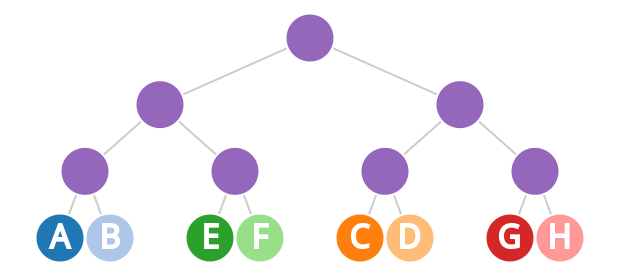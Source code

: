 {
  "$schema": "https://vega.github.io/schema/vega/v3.0.json",
  "width": 300,
  "height": 100,
  "padding": 5,
  "signals": [
    {"name": "generate", "value": true, "bind": {"input": "checkbox"}}
  ],
  "data": [
    {
      "name": "tree",
      "values": [
        {"id": "A", "job": "Doctor", "region": "East"},
        {"id": "B", "job": "Doctor", "region": "East"},
        {"id": "C", "job": "Lawyer", "region": "East"},
        {"id": "D", "job": "Lawyer", "region": "East"},
        {"id": "E", "job": "Doctor", "region": "West"},
        {"id": "F", "job": "Doctor", "region": "West"},
        {"id": "G", "job": "Lawyer", "region": "West"},
        {"id": "H", "job": "Lawyer", "region": "West"}
      ],
      "transform": [
        {
          "type": "nest",
          "generate": {"signal": "generate"},
          "keys": ["job", "region"]
        },
        {
          "type": "tree",
          "method": "tidy",
          "size": [{"signal": "width"}, {"signal": "height"}]
        }
      ]
    },
    {
      "name": "links",
      "source": "tree",
      "transform": [{"type": "treelinks"}, {"type": "linkpath"}]
    }
  ],
  "scales": [
    {
      "name": "color",
      "type": "ordinal",
      "range": {"scheme": "category20"}
    }
  ],
  "marks": [
    {
      "type": "path",
      "from": {"data": "links"},
      "encode": {
        "update": {
          "stroke": {"value": "#ccc"},
          "path": {"field": "path"}
        }
      }
    },
    {
      "type": "symbol",
      "from": {"data": "tree"},
      "encode": {
        "update": {
          "fill": {"scale": "color", "field": "id"},
          "stroke": {"value": "white"},
          "size": {"value": 600},
          "x": {"field": "x"},
          "y": {"field": "y"}
        }
      }
    },
    {
      "type": "text",
      "from": {"data": "tree"},
      "encode": {
        "enter": {
          "text": {"field": "id"},
          "stroke": {"value": "white"},
          "fill": {"value": "white"},
          "align": {"value": "center"},
          "baseline": {"value": "middle"},
          "fontWeight": {"value": "normal"},
          "fontSize": {"value": 16}
        },
        "update": {"x": {"field": "x"}, "y": {"field": "y"}}
      }
    }
  ]
}
